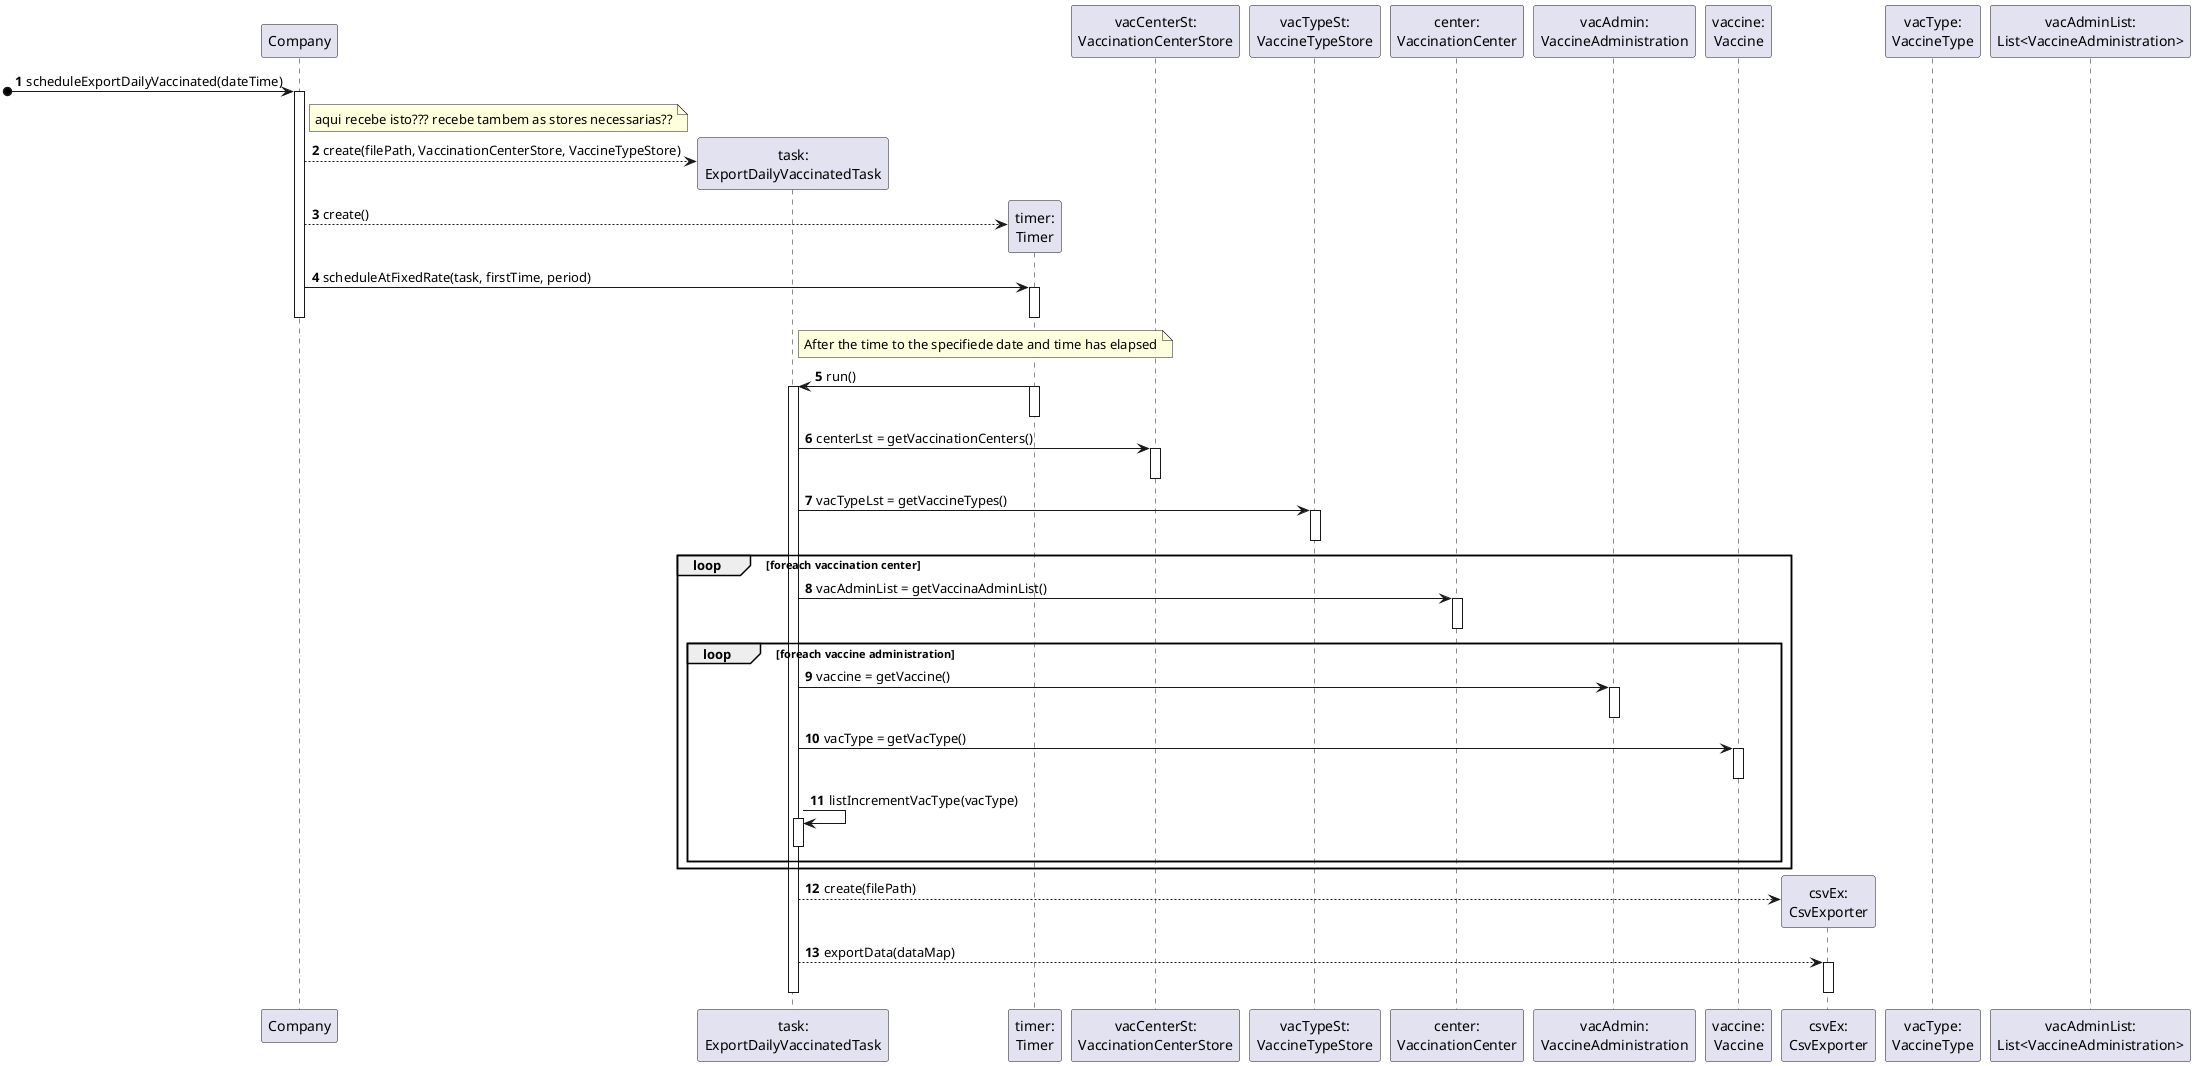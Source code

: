 @startuml
autonumber
'hide footbox

participant "Company" as COMP
participant "task:\nExportDailyVaccinatedTask" as TASK
participant "timer:\nTimer" as TIMER
participant "vacCenterSt:\nVaccinationCenterStore" as VCST
participant "vacTypeSt:\nVaccineTypeStore" as VTST
participant "center:\nVaccinationCenter" as CENTER
participant "vacAdmin:\nVaccineAdministration" as VACADMIN
participant "vaccine:\nVaccine" as VAC
participant "csvEx:\nCsvExporter" as CSVEX
participant "vacType:\nVaccineType" as VACTYPE
participant "vacAdminList:\nList<VaccineAdministration>" as VALST
participant "dataMap:\nHashMap<VaccinationCenter,HashMap<VaccineType,Int>>" as VALST


    [o-> COMP : scheduleExportDailyVaccinated(dateTime)
    activate COMP

        note right of COMP
            aqui recebe isto??? recebe tambem as stores necessarias??
        end note 
        COMP --> TASK ** : create(filePath, VaccinationCenterStore, VaccineTypeStore)

        COMP --> TIMER ** : create()

        COMP -> TIMER : scheduleAtFixedRate(task, firstTime, period)
        activate TIMER
        deactivate TIMER

        note right TASK 
            After the time to the specifiede date and time has elapsed
        end note 
        
    deactivate COMP

        TIMER -> TASK : run()
        activate TIMER
        deactivate TIMER
        activate TASK
            TASK -> VCST : centerLst = getVaccinationCenters()
            activate VCST
            deactivate VCST

            TASK -> VTST : vacTypeLst = getVaccineTypes()
            activate VTST
            deactivate VTST

            loop foreach vaccination center
                TASK -> CENTER : vacAdminList = getVaccinaAdminList()
                activate CENTER
                deactivate CENTER

                loop foreach vaccine administration
                    TASK -> VACADMIN : vaccine = getVaccine()
                    activate VACADMIN
                    deactivate VACADMIN

                    TASK -> VAC : vacType = getVacType()
                    activate VAC
                    deactivate VAC

                    TASK -> TASK : listIncrementVacType(vacType)
                    activate TASK
                    deactivate TASK
                end
            end

            TASK --> CSVEX ** : create(filePath)
            TASK --> CSVEX : exportData(dataMap)
            activate CSVEX
            deactivate CSVEX

        deactivate TASK




@enduml 